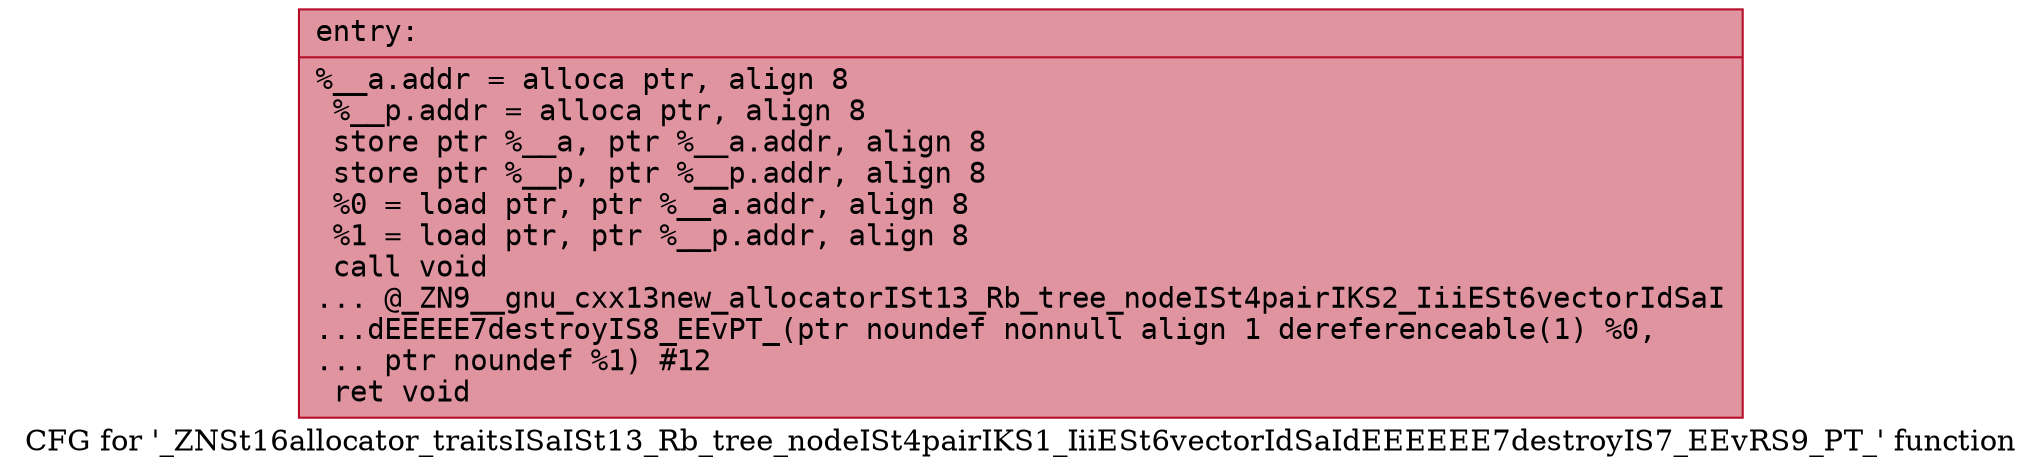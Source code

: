 digraph "CFG for '_ZNSt16allocator_traitsISaISt13_Rb_tree_nodeISt4pairIKS1_IiiESt6vectorIdSaIdEEEEEE7destroyIS7_EEvRS9_PT_' function" {
	label="CFG for '_ZNSt16allocator_traitsISaISt13_Rb_tree_nodeISt4pairIKS1_IiiESt6vectorIdSaIdEEEEEE7destroyIS7_EEvRS9_PT_' function";

	Node0x55e722d56790 [shape=record,color="#b70d28ff", style=filled, fillcolor="#b70d2870" fontname="Courier",label="{entry:\l|  %__a.addr = alloca ptr, align 8\l  %__p.addr = alloca ptr, align 8\l  store ptr %__a, ptr %__a.addr, align 8\l  store ptr %__p, ptr %__p.addr, align 8\l  %0 = load ptr, ptr %__a.addr, align 8\l  %1 = load ptr, ptr %__p.addr, align 8\l  call void\l... @_ZN9__gnu_cxx13new_allocatorISt13_Rb_tree_nodeISt4pairIKS2_IiiESt6vectorIdSaI\l...dEEEEE7destroyIS8_EEvPT_(ptr noundef nonnull align 1 dereferenceable(1) %0,\l... ptr noundef %1) #12\l  ret void\l}"];
}
